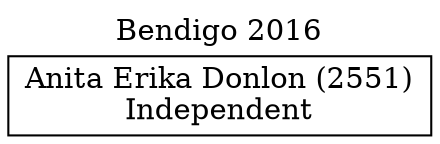 // House preference flow
digraph "Anita Erika Donlon (2551)_Bendigo_2016" {
	graph [label="Bendigo 2016" labelloc=t mclimit=10]
	node [shape=box]
	"Anita Erika Donlon (2551)" [label="Anita Erika Donlon (2551)
Independent"]
}
